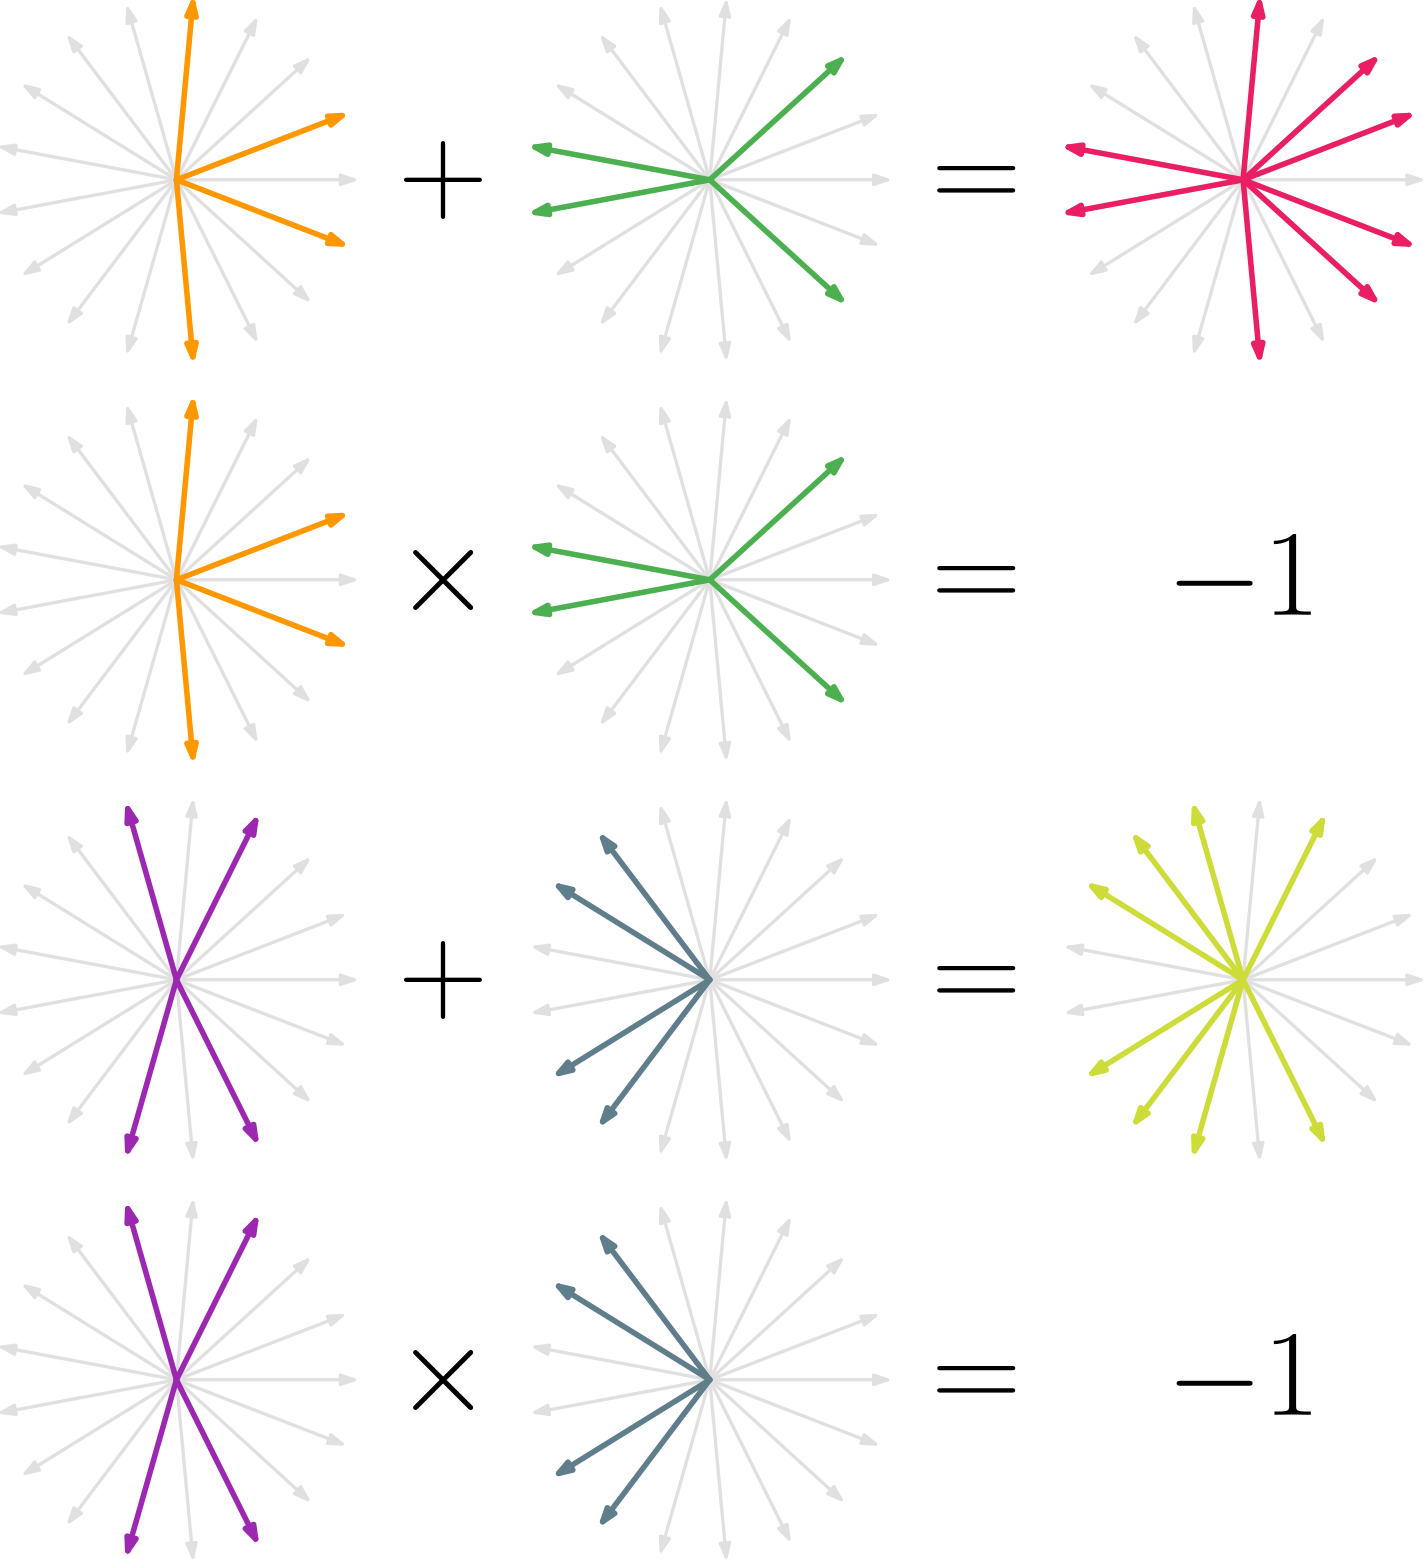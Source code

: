 <?xml version="1.0"?>
<!DOCTYPE ipe SYSTEM "ipe.dtd">
<ipe version="70206" creator="Ipe 7.2.7">
<info created="D:20180614130848" modified="D:20180824135824"/>
<ipestyle name="basic">
<symbol name="arrow/arc(spx)">
<path stroke="sym-stroke" fill="sym-stroke" pen="sym-pen">
0 0 m
-1 0.333 l
-1 -0.333 l
h
</path>
</symbol>
<symbol name="arrow/farc(spx)">
<path stroke="sym-stroke" fill="white" pen="sym-pen">
0 0 m
-1 0.333 l
-1 -0.333 l
h
</path>
</symbol>
<symbol name="arrow/ptarc(spx)">
<path stroke="sym-stroke" fill="sym-stroke" pen="sym-pen">
0 0 m
-1 0.333 l
-0.8 0 l
-1 -0.333 l
h
</path>
</symbol>
<symbol name="arrow/fptarc(spx)">
<path stroke="sym-stroke" fill="white" pen="sym-pen">
0 0 m
-1 0.333 l
-0.8 0 l
-1 -0.333 l
h
</path>
</symbol>
<symbol name="mark/circle(sx)" transformations="translations">
<path fill="sym-stroke">
0.6 0 0 0.6 0 0 e
0.4 0 0 0.4 0 0 e
</path>
</symbol>
<symbol name="mark/disk(sx)" transformations="translations">
<path fill="sym-stroke">
0.6 0 0 0.6 0 0 e
</path>
</symbol>
<symbol name="mark/fdisk(sfx)" transformations="translations">
<group>
<path fill="sym-fill">
0.5 0 0 0.5 0 0 e
</path>
<path fill="sym-stroke" fillrule="eofill">
0.6 0 0 0.6 0 0 e
0.4 0 0 0.4 0 0 e
</path>
</group>
</symbol>
<symbol name="mark/box(sx)" transformations="translations">
<path fill="sym-stroke" fillrule="eofill">
-0.6 -0.6 m
0.6 -0.6 l
0.6 0.6 l
-0.6 0.6 l
h
-0.4 -0.4 m
0.4 -0.4 l
0.4 0.4 l
-0.4 0.4 l
h
</path>
</symbol>
<symbol name="mark/square(sx)" transformations="translations">
<path fill="sym-stroke">
-0.6 -0.6 m
0.6 -0.6 l
0.6 0.6 l
-0.6 0.6 l
h
</path>
</symbol>
<symbol name="mark/fsquare(sfx)" transformations="translations">
<group>
<path fill="sym-fill">
-0.5 -0.5 m
0.5 -0.5 l
0.5 0.5 l
-0.5 0.5 l
h
</path>
<path fill="sym-stroke" fillrule="eofill">
-0.6 -0.6 m
0.6 -0.6 l
0.6 0.6 l
-0.6 0.6 l
h
-0.4 -0.4 m
0.4 -0.4 l
0.4 0.4 l
-0.4 0.4 l
h
</path>
</group>
</symbol>
<symbol name="mark/cross(sx)" transformations="translations">
<group>
<path fill="sym-stroke">
-0.43 -0.57 m
0.57 0.43 l
0.43 0.57 l
-0.57 -0.43 l
h
</path>
<path fill="sym-stroke">
-0.43 0.57 m
0.57 -0.43 l
0.43 -0.57 l
-0.57 0.43 l
h
</path>
</group>
</symbol>
<symbol name="arrow/fnormal(spx)">
<path stroke="sym-stroke" fill="white" pen="sym-pen">
0 0 m
-1 0.333 l
-1 -0.333 l
h
</path>
</symbol>
<symbol name="arrow/pointed(spx)">
<path stroke="sym-stroke" fill="sym-stroke" pen="sym-pen">
0 0 m
-1 0.333 l
-0.8 0 l
-1 -0.333 l
h
</path>
</symbol>
<symbol name="arrow/fpointed(spx)">
<path stroke="sym-stroke" fill="white" pen="sym-pen">
0 0 m
-1 0.333 l
-0.8 0 l
-1 -0.333 l
h
</path>
</symbol>
<symbol name="arrow/linear(spx)">
<path stroke="sym-stroke" pen="sym-pen">
-1 0.333 m
0 0 l
-1 -0.333 l
</path>
</symbol>
<symbol name="arrow/fdouble(spx)">
<path stroke="sym-stroke" fill="white" pen="sym-pen">
0 0 m
-1 0.333 l
-1 -0.333 l
h
-1 0 m
-2 0.333 l
-2 -0.333 l
h
</path>
</symbol>
<symbol name="arrow/double(spx)">
<path stroke="sym-stroke" fill="sym-stroke" pen="sym-pen">
0 0 m
-1 0.333 l
-1 -0.333 l
h
-1 0 m
-2 0.333 l
-2 -0.333 l
h
</path>
</symbol>
<pen name="heavier" value="0.8"/>
<pen name="fat" value="1.2"/>
<pen name="ultrafat" value="2"/>
<symbolsize name="large" value="5"/>
<symbolsize name="small" value="2"/>
<symbolsize name="tiny" value="1.1"/>
<arrowsize name="large" value="10"/>
<arrowsize name="small" value="5"/>
<arrowsize name="tiny" value="3"/>
<color name="red" value="1 0 0"/>
<color name="green" value="0 1 0"/>
<color name="blue" value="0 0 1"/>
<color name="yellow" value="1 1 0"/>
<color name="orange" value="1 0.647 0"/>
<color name="gold" value="1 0.843 0"/>
<color name="purple" value="0.627 0.125 0.941"/>
<color name="gray" value="0.745"/>
<color name="brown" value="0.647 0.165 0.165"/>
<color name="navy" value="0 0 0.502"/>
<color name="pink" value="1 0.753 0.796"/>
<color name="seagreen" value="0.18 0.545 0.341"/>
<color name="turquoise" value="0.251 0.878 0.816"/>
<color name="violet" value="0.933 0.51 0.933"/>
<color name="darkblue" value="0 0 0.545"/>
<color name="darkcyan" value="0 0.545 0.545"/>
<color name="darkgray" value="0.663"/>
<color name="darkgreen" value="0 0.392 0"/>
<color name="darkmagenta" value="0.545 0 0.545"/>
<color name="darkorange" value="1 0.549 0"/>
<color name="darkred" value="0.545 0 0"/>
<color name="lightblue" value="0.678 0.847 0.902"/>
<color name="lightcyan" value="0.878 1 1"/>
<color name="lightgray" value="0.827"/>
<color name="lightgreen" value="0.565 0.933 0.565"/>
<color name="lightyellow" value="1 1 0.878"/>
<dashstyle name="dashed" value="[4] 0"/>
<dashstyle name="dotted" value="[1 3] 0"/>
<dashstyle name="dash dotted" value="[4 2 1 2] 0"/>
<dashstyle name="dash dot dotted" value="[4 2 1 2 1 2] 0"/>
<textsize name="large" value="\large"/>
<textsize name="Large" value="\Large"/>
<textsize name="LARGE" value="\LARGE"/>
<textsize name="huge" value="\huge"/>
<textsize name="Huge" value="\Huge"/>
<textsize name="small" value="\small"/>
<textsize name="footnote" value="\footnotesize"/>
<textsize name="tiny" value="\tiny"/>
<textstyle name="center" begin="\begin{center}" end="\end{center}"/>
<textstyle name="itemize" begin="\begin{itemize}" end="\end{itemize}"/>
<textstyle name="item" begin="\begin{itemize}\item{}" end="\end{itemize}"/>
<gridsize name="4 pts" value="4"/>
<gridsize name="8 pts (~3 mm)" value="8"/>
<gridsize name="16 pts (~6 mm)" value="16"/>
<gridsize name="32 pts (~12 mm)" value="32"/>
<gridsize name="10 pts (~3.5 mm)" value="10"/>
<gridsize name="20 pts (~7 mm)" value="20"/>
<gridsize name="14 pts (~5 mm)" value="14"/>
<gridsize name="28 pts (~10 mm)" value="28"/>
<gridsize name="56 pts (~20 mm)" value="56"/>
<anglesize name="90 deg" value="90"/>
<anglesize name="60 deg" value="60"/>
<anglesize name="45 deg" value="45"/>
<anglesize name="30 deg" value="30"/>
<anglesize name="22.5 deg" value="22.5"/>
<opacity name="10%" value="0.1"/>
<opacity name="30%" value="0.3"/>
<opacity name="50%" value="0.5"/>
<opacity name="75%" value="0.75"/>
<tiling name="falling" angle="-60" step="4" width="1"/>
<tiling name="rising" angle="30" step="4" width="1"/>
</ipestyle>
<page>
<layer name="alpha"/>
<view layers="alpha" active="alpha"/>
<group layer="alpha" matrix="1 0 0 1 48 192">
<path matrix="1 0 0 1 -48 -192" stroke="0.878" pen="fat" cap="1" arrow="normal/small">
128 704 m
192 704 l
</path>
<path matrix="1 0 0 1 -48 -192" stroke="0.878" pen="fat" cap="1" arrow="normal/small">
128 704 m
175.297 747.117 l
</path>
<path matrix="1 0 0 1 -48 -192" stroke="0.878" pen="fat" cap="1" arrow="normal/small">
128 704 m
156.527 761.29 l
</path>
<path matrix="1 0 0 1 -48 -192" stroke="0.878" pen="fat" cap="1" arrow="normal/small">
128 704 m
110.486 765.557 l
</path>
<path matrix="1 0 0 1 -48 -192" stroke="0.878" pen="fat" cap="1" arrow="normal/small">
128 704 m
89.4314 755.073 l
</path>
<path matrix="1 0 0 1 -48 -192" stroke="0.878" pen="fat" cap="1" arrow="normal/small">
128 704 m
73.5861 737.692 l
</path>
<path matrix="1 0 0 1 -48 -192" stroke="0.878" pen="fat" cap="1" arrow="normal/small">
128 704 m
65.0897 715.76 l
</path>
<path matrix="1 0 0 1 -48 -192" stroke="0.878" pen="fat" cap="1" arrow="normal/small">
128 704 m
65.0897 692.24 l
</path>
<path matrix="1 0 0 1 -48 -192" stroke="0.878" pen="fat" cap="1" arrow="normal/small">
128 704 m
73.5861 670.308 l
</path>
<path matrix="1 0 0 1 -48 -192" stroke="0.878" pen="fat" cap="1" arrow="normal/small">
128 704 m
89.4314 652.927 l
</path>
<path matrix="1 0 0 1 -48 -192" stroke="0.878" pen="fat" cap="1" arrow="normal/small">
128 704 m
110.486 642.443 l
</path>
<path matrix="1 0 0 1 -48 -192" stroke="0.878" pen="fat" cap="1" arrow="normal/small">
128 704 m
156.527 646.71 l
</path>
<path matrix="1 0 0 1 -48 -192" stroke="0.878" pen="fat" cap="1" arrow="normal/small">
128 704 m
175.297 660.883 l
</path>
<group>
<path matrix="1 0 0 1 -48 -192" stroke="1 0.596 0" pen="ultrafat" cap="1" arrow="normal/small">
128 704 m
187.678 680.881 l
</path>
<path matrix="1 0 0 1 -48 -192" stroke="1 0.596 0" pen="ultrafat" cap="1" arrow="normal/small">
128 704 m
187.678 727.119 l
</path>
<path matrix="1 0 0 1 -48 -192" stroke="1 0.596 0" pen="ultrafat" cap="1" arrow="normal/small">
128 704 m
133.905 767.727 l
</path>
<path matrix="1 0 0 1 -48 -192" stroke="1 0.596 0" pen="ultrafat" cap="1" arrow="normal/small">
128 704 m
133.905 640.273 l
</path>
</group>
</group>
<group matrix="1 0 0 1 96 192">
<path matrix="1 0 0 1 96 -192" stroke="0.878" pen="fat" cap="1" arrow="normal/small">
128 704 m
192 704 l
</path>
<path matrix="1 0 0 1 96 -192" stroke="0.878" pen="fat" cap="1" arrow="normal/small">
128 704 m
187.678 727.119 l
</path>
<path matrix="1 0 0 1 96 -192" stroke="0.878" pen="fat" cap="1" arrow="normal/small">
128 704 m
156.527 761.29 l
</path>
<path matrix="1 0 0 1 96 -192" stroke="0.878" pen="fat" cap="1" arrow="normal/small">
128 704 m
133.905 767.727 l
</path>
<path matrix="1 0 0 1 96 -192" stroke="0.878" pen="fat" cap="1" arrow="normal/small">
128 704 m
110.486 765.557 l
</path>
<path matrix="1 0 0 1 96 -192" stroke="0.878" pen="fat" cap="1" arrow="normal/small">
128 704 m
89.4314 755.073 l
</path>
<path matrix="1 0 0 1 96 -192" stroke="0.878" pen="fat" cap="1" arrow="normal/small">
128 704 m
73.5861 737.692 l
</path>
<path matrix="1 0 0 1 96 -192" stroke="0.878" pen="fat" cap="1" arrow="normal/small">
128 704 m
73.5861 670.308 l
</path>
<path matrix="1 0 0 1 96 -192" stroke="0.878" pen="fat" cap="1" arrow="normal/small">
128 704 m
89.4314 652.927 l
</path>
<path matrix="1 0 0 1 96 -192" stroke="0.878" pen="fat" cap="1" arrow="normal/small">
128 704 m
110.486 642.443 l
</path>
<path matrix="1 0 0 1 96 -192" stroke="0.878" pen="fat" cap="1" arrow="normal/small">
128 704 m
133.905 640.273 l
</path>
<path matrix="1 0 0 1 96 -192" stroke="0.878" pen="fat" cap="1" arrow="normal/small">
128 704 m
156.527 646.71 l
</path>
<path matrix="1 0 0 1 96 -192" stroke="0.878" pen="fat" cap="1" arrow="normal/small">
128 704 m
187.678 680.881 l
</path>
<group>
<path matrix="1 0 0 1 96 -192" stroke="0.298 0.686 0.314" pen="ultrafat" cap="1" arrow="normal/small">
128 704 m
175.297 747.117 l
</path>
<path matrix="1 0 0 1 96 -192" stroke="0.298 0.686 0.314" pen="ultrafat" cap="1" arrow="normal/small">
128 704 m
65.0897 715.76 l
</path>
<path matrix="1 0 0 1 96 -192" stroke="0.298 0.686 0.314" pen="ultrafat" cap="1" arrow="normal/small">
128 704 m
65.0897 692.24 l
</path>
<path matrix="1 0 0 1 96 -192" stroke="0.298 0.686 0.314" pen="ultrafat" cap="1" arrow="normal/small">
128 704 m
175.297 660.883 l
</path>
</group>
</group>
<group matrix="1 0 0 1 -240 -96">
<path matrix="1 0 0 1 240 -192" stroke="0.878" pen="fat" cap="1" arrow="normal/small">
128 704 m
192 704 l
</path>
<path matrix="1 0 0 1 240 -192" stroke="0.878" pen="fat" cap="1" arrow="normal/small">
128 704 m
187.678 727.119 l
</path>
<path matrix="1 0 0 1 240 -192" stroke="0.878" pen="fat" cap="1" arrow="normal/small">
128 704 m
175.297 747.117 l
</path>
<path matrix="1 0 0 1 240 -192" stroke="0.878" pen="fat" cap="1" arrow="normal/small">
128 704 m
133.905 767.727 l
</path>
<path matrix="1 0 0 1 240 -192" stroke="0.878" pen="fat" cap="1" arrow="normal/small">
128 704 m
89.4314 755.073 l
</path>
<path matrix="1 0 0 1 240 -192" stroke="0.878" pen="fat" cap="1" arrow="normal/small">
128 704 m
73.5861 737.692 l
</path>
<path matrix="1 0 0 1 240 -192" stroke="0.878" pen="fat" cap="1" arrow="normal/small">
128 704 m
65.0897 715.76 l
</path>
<path matrix="1 0 0 1 240 -192" stroke="0.878" pen="fat" cap="1" arrow="normal/small">
128 704 m
65.0897 692.24 l
</path>
<path matrix="1 0 0 1 240 -192" stroke="0.878" pen="fat" cap="1" arrow="normal/small">
128 704 m
73.5861 670.308 l
</path>
<path matrix="1 0 0 1 240 -192" stroke="0.878" pen="fat" cap="1" arrow="normal/small">
128 704 m
89.4314 652.927 l
</path>
<path matrix="1 0 0 1 240 -192" stroke="0.878" pen="fat" cap="1" arrow="normal/small">
128 704 m
133.905 640.273 l
</path>
<path matrix="1 0 0 1 240 -192" stroke="0.878" pen="fat" cap="1" arrow="normal/small">
128 704 m
175.297 660.883 l
</path>
<path matrix="1 0 0 1 240 -192" stroke="0.878" pen="fat" cap="1" arrow="normal/small">
128 704 m
187.678 680.881 l
</path>
<group>
<path matrix="1 0 0 1 240 -192" stroke="0.612 0.153 0.69" pen="ultrafat" cap="1" arrow="normal/small">
128 704 m
156.527 761.29 l
</path>
<path matrix="1 0 0 1 240 -192" stroke="0.612 0.153 0.69" pen="ultrafat" cap="1" arrow="normal/small">
128 704 m
110.486 765.557 l
</path>
<path matrix="1 0 0 1 240 -192" stroke="0.612 0.153 0.69" pen="ultrafat" cap="1" arrow="normal/small">
128 704 m
110.486 642.443 l
</path>
<path matrix="1 0 0 1 240 -192" stroke="0.612 0.153 0.69" pen="ultrafat" cap="1" arrow="normal/small">
128 704 m
156.527 646.71 l
</path>
</group>
</group>
<group matrix="1 0 0 1 -192 -96">
<path matrix="1 0 0 1 384 -192" stroke="0.878" pen="fat" cap="1" arrow="normal/small">
128 704 m
192 704 l
</path>
<path matrix="1 0 0 1 384 -192" stroke="0.878" pen="fat" cap="1" arrow="normal/small">
128 704 m
187.678 727.119 l
</path>
<path matrix="1 0 0 1 384 -192" stroke="0.878" pen="fat" cap="1" arrow="normal/small">
128 704 m
175.297 747.117 l
</path>
<path matrix="1 0 0 1 384 -192" stroke="0.878" pen="fat" cap="1" arrow="normal/small">
128 704 m
156.527 761.29 l
</path>
<path matrix="1 0 0 1 384 -192" stroke="0.878" pen="fat" cap="1" arrow="normal/small">
128 704 m
133.905 767.727 l
</path>
<path matrix="1 0 0 1 384 -192" stroke="0.878" pen="fat" cap="1" arrow="normal/small">
128 704 m
110.486 765.557 l
</path>
<path matrix="1 0 0 1 384 -192" stroke="0.878" pen="fat" cap="1" arrow="normal/small">
128 704 m
65.0897 715.76 l
</path>
<path matrix="1 0 0 1 384 -192" stroke="0.878" pen="fat" cap="1" arrow="normal/small">
128 704 m
65.0897 692.24 l
</path>
<path matrix="1 0 0 1 384 -192" stroke="0.878" pen="fat" cap="1" arrow="normal/small">
128 704 m
110.486 642.443 l
</path>
<path matrix="1 0 0 1 384 -192" stroke="0.878" pen="fat" cap="1" arrow="normal/small">
128 704 m
133.905 640.273 l
</path>
<path matrix="1 0 0 1 384 -192" stroke="0.878" pen="fat" cap="1" arrow="normal/small">
128 704 m
156.527 646.71 l
</path>
<path matrix="1 0 0 1 384 -192" stroke="0.878" pen="fat" cap="1" arrow="normal/small">
128 704 m
175.297 660.883 l
</path>
<path matrix="1 0 0 1 384 -192" stroke="0.878" pen="fat" cap="1" arrow="normal/small">
128 704 m
187.678 680.881 l
</path>
<group>
<path matrix="1 0 0 1 384 -192" stroke="0.376 0.49 0.545" pen="ultrafat" cap="1" arrow="normal/small">
128 704 m
89.4314 755.073 l
</path>
<path matrix="1 0 0 1 384 -192" stroke="0.376 0.49 0.545" pen="ultrafat" cap="1" arrow="normal/small">
128 704 m
73.5861 737.692 l
</path>
<path matrix="1 0 0 1 384 -192" stroke="0.376 0.49 0.545" pen="ultrafat" cap="1" arrow="normal/small">
128 704 m
73.5861 670.308 l
</path>
<path matrix="1 0 0 1 384 -192" stroke="0.376 0.49 0.545" pen="ultrafat" cap="1" arrow="normal/small">
128 704 m
89.4314 652.927 l
</path>
</group>
</group>
<text matrix="1.80764 0 0 1.80764 -168.117 -594.249" pos="208 712" stroke="black" type="label" width="17.843" height="13.97" depth="1.57" valign="baseline" size="Huge" style="math">+</text>
<text matrix="1.80764 0 0 1.80764 23.8834 -594.008" pos="208 712" stroke="black" type="label" width="17.843" height="8.814" depth="0" valign="baseline" size="Huge" style="math">=</text>
<text matrix="1.80764 0 0 1.80764 -169.414 -738.254" pos="208 712" stroke="black" type="label" width="19.279" height="14.465" depth="2.06" valign="baseline" size="Huge" style="math">\times</text>
<text matrix="1.80764 0 0 1.80764 23.8834 -738.008" pos="208 712" stroke="black" type="label" width="17.843" height="8.814" depth="0" valign="baseline" size="Huge" style="math">=</text>
<text matrix="1.80764 0 0 1.80764 108.311 -739.626" pos="208 712" stroke="black" type="label" width="30.647" height="15.984" depth="2.06" valign="baseline" size="Huge" style="math">-1</text>
<text matrix="1.80764 0 0 1.80764 -168.117 -882.249" pos="208 712" stroke="black" type="label" width="17.843" height="13.97" depth="1.57" valign="baseline" size="Huge" style="math">+</text>
<text matrix="1.80764 0 0 1.80764 23.8834 -882.008" pos="208 712" stroke="black" type="label" width="17.843" height="8.814" depth="0" valign="baseline" size="Huge" style="math">=</text>
<group matrix="1 0 0 1 0 -288">
<path matrix="1 0 0 1 384 0" stroke="0.878" pen="fat" cap="1" arrow="normal/small">
128 704 m
192 704 l
</path>
<path matrix="1 0 0 1 384 0" stroke="0.878" pen="fat" cap="1" arrow="normal/small">
128 704 m
187.678 727.119 l
</path>
<path matrix="1 0 0 1 384 0" stroke="0.878" pen="fat" cap="1" arrow="normal/small">
128 704 m
175.297 747.117 l
</path>
<path matrix="1 0 0 1 384 0" stroke="0.878" pen="fat" cap="1" arrow="normal/small">
128 704 m
133.905 767.727 l
</path>
<path matrix="1 0 0 1 384 0" stroke="0.878" pen="fat" cap="1" arrow="normal/small">
128 704 m
65.0897 715.76 l
</path>
<path matrix="1 0 0 1 384 0" stroke="0.878" pen="fat" cap="1" arrow="normal/small">
128 704 m
65.0897 692.24 l
</path>
<path matrix="1 0 0 1 384 0" stroke="0.878" pen="fat" cap="1" arrow="normal/small">
128 704 m
133.905 640.273 l
</path>
<path matrix="1 0 0 1 384 0" stroke="0.878" pen="fat" cap="1" arrow="normal/small">
128 704 m
175.297 660.883 l
</path>
<path matrix="1 0 0 1 384 0" stroke="0.878" pen="fat" cap="1" arrow="normal/small">
128 704 m
187.678 680.881 l
</path>
<group>
<path matrix="1 0 0 1 384 0" stroke="0.804 0.863 0.224" pen="ultrafat" cap="1" arrow="normal/small">
128 704 m
156.527 761.29 l
</path>
<path matrix="1 0 0 1 384 0" stroke="0.804 0.863 0.224" pen="ultrafat" cap="1" arrow="normal/small">
128 704 m
110.486 765.557 l
</path>
<path matrix="1 0 0 1 384 0" stroke="0.804 0.863 0.224" pen="ultrafat" cap="1" arrow="normal/small">
128 704 m
89.4314 755.073 l
</path>
<path matrix="1 0 0 1 384 0" stroke="0.804 0.863 0.224" pen="ultrafat" cap="1" arrow="normal/small">
128 704 m
73.5861 737.692 l
</path>
<path matrix="1 0 0 1 384 0" stroke="0.804 0.863 0.224" pen="ultrafat" cap="1" arrow="normal/small">
128 704 m
73.5861 670.308 l
</path>
<path matrix="1 0 0 1 384 0" stroke="0.804 0.863 0.224" pen="ultrafat" cap="1" arrow="normal/small">
128 704 m
89.4314 652.927 l
</path>
<path matrix="1 0 0 1 384 0" stroke="0.804 0.863 0.224" pen="ultrafat" cap="1" arrow="normal/small">
128 704 m
110.486 642.443 l
</path>
<path matrix="1 0 0 1 384 0" stroke="0.804 0.863 0.224" pen="ultrafat" cap="1" arrow="normal/small">
128 704 m
156.527 646.71 l
</path>
</group>
</group>
<group matrix="1 0 0 1 192 0">
<path matrix="1 0 0 1 192 0" stroke="0.878" pen="fat" cap="1" arrow="normal/small">
128 704 m
192 704 l
</path>
<path matrix="1 0 0 1 192 0" stroke="0.878" pen="fat" cap="1" arrow="normal/small">
128 704 m
156.527 761.29 l
</path>
<path matrix="1 0 0 1 192 0" stroke="0.878" pen="fat" cap="1" arrow="normal/small">
128 704 m
110.486 765.557 l
</path>
<path matrix="1 0 0 1 192 0" stroke="0.878" pen="fat" cap="1" arrow="normal/small">
128 704 m
89.4314 755.073 l
</path>
<path matrix="1 0 0 1 192 0" stroke="0.878" pen="fat" cap="1" arrow="normal/small">
128 704 m
73.5861 737.692 l
</path>
<path matrix="1 0 0 1 192 0" stroke="0.878" pen="fat" cap="1" arrow="normal/small">
128 704 m
73.5861 670.308 l
</path>
<path matrix="1 0 0 1 192 0" stroke="0.878" pen="fat" cap="1" arrow="normal/small">
128 704 m
89.4314 652.927 l
</path>
<path matrix="1 0 0 1 192 0" stroke="0.878" pen="fat" cap="1" arrow="normal/small">
128 704 m
110.486 642.443 l
</path>
<path matrix="1 0 0 1 192 0" stroke="0.878" pen="fat" cap="1" arrow="normal/small">
128 704 m
156.527 646.71 l
</path>
<group>
<path matrix="1 0 0 1 192 0" stroke="0.914 0.118 0.388" pen="ultrafat" cap="1" arrow="normal/small">
128 704 m
187.678 727.119 l
</path>
<path matrix="1 0 0 1 192 0" stroke="0.914 0.118 0.388" pen="ultrafat" cap="1" arrow="normal/small">
128 704 m
175.297 747.117 l
</path>
<path matrix="1 0 0 1 192 0" stroke="0.914 0.118 0.388" pen="ultrafat" cap="1" arrow="normal/small">
128 704 m
133.905 767.727 l
</path>
<path matrix="1 0 0 1 192 0" stroke="0.914 0.118 0.388" pen="ultrafat" cap="1" arrow="normal/small">
128 704 m
65.0897 715.76 l
</path>
<path matrix="1 0 0 1 192 0" stroke="0.914 0.118 0.388" pen="ultrafat" cap="1" arrow="normal/small">
128 704 m
65.0897 692.24 l
</path>
<path matrix="1 0 0 1 192 0" stroke="0.914 0.118 0.388" pen="ultrafat" cap="1" arrow="normal/small">
128 704 m
133.905 640.273 l
</path>
<path matrix="1 0 0 1 192 0" stroke="0.914 0.118 0.388" pen="ultrafat" cap="1" arrow="normal/small">
128 704 m
175.297 660.883 l
</path>
<path matrix="1 0 0 1 192 0" stroke="0.914 0.118 0.388" pen="ultrafat" cap="1" arrow="normal/small">
128 704 m
187.678 680.881 l
</path>
</group>
</group>
<text matrix="1.80764 0 0 1.80764 -169.414 -1026.25" pos="208 712" stroke="black" type="label" width="19.279" height="14.465" depth="2.06" valign="baseline" size="Huge" style="math">\times</text>
<text matrix="1.80764 0 0 1.80764 23.8834 -1026.01" pos="208 712" stroke="black" type="label" width="17.843" height="8.814" depth="0" valign="baseline" size="Huge" style="math">=</text>
<text matrix="1.80764 0 0 1.80764 108.311 -1027.63" pos="208 712" stroke="black" type="label" width="30.647" height="15.984" depth="2.06" valign="baseline" size="Huge" style="math">-1</text>
<group matrix="1 0 0 1 48 48">
<path matrix="1 0 0 1 -48 -192" stroke="0.878" pen="fat" cap="1" arrow="normal/small">
128 704 m
192 704 l
</path>
<path matrix="1 0 0 1 -48 -192" stroke="0.878" pen="fat" cap="1" arrow="normal/small">
128 704 m
175.297 747.117 l
</path>
<path matrix="1 0 0 1 -48 -192" stroke="0.878" pen="fat" cap="1" arrow="normal/small">
128 704 m
156.527 761.29 l
</path>
<path matrix="1 0 0 1 -48 -192" stroke="0.878" pen="fat" cap="1" arrow="normal/small">
128 704 m
110.486 765.557 l
</path>
<path matrix="1 0 0 1 -48 -192" stroke="0.878" pen="fat" cap="1" arrow="normal/small">
128 704 m
89.4314 755.073 l
</path>
<path matrix="1 0 0 1 -48 -192" stroke="0.878" pen="fat" cap="1" arrow="normal/small">
128 704 m
73.5861 737.692 l
</path>
<path matrix="1 0 0 1 -48 -192" stroke="0.878" pen="fat" cap="1" arrow="normal/small">
128 704 m
65.0897 715.76 l
</path>
<path matrix="1 0 0 1 -48 -192" stroke="0.878" pen="fat" cap="1" arrow="normal/small">
128 704 m
65.0897 692.24 l
</path>
<path matrix="1 0 0 1 -48 -192" stroke="0.878" pen="fat" cap="1" arrow="normal/small">
128 704 m
73.5861 670.308 l
</path>
<path matrix="1 0 0 1 -48 -192" stroke="0.878" pen="fat" cap="1" arrow="normal/small">
128 704 m
89.4314 652.927 l
</path>
<path matrix="1 0 0 1 -48 -192" stroke="0.878" pen="fat" cap="1" arrow="normal/small">
128 704 m
110.486 642.443 l
</path>
<path matrix="1 0 0 1 -48 -192" stroke="0.878" pen="fat" cap="1" arrow="normal/small">
128 704 m
156.527 646.71 l
</path>
<path matrix="1 0 0 1 -48 -192" stroke="0.878" pen="fat" cap="1" arrow="normal/small">
128 704 m
175.297 660.883 l
</path>
<group>
<path matrix="1 0 0 1 -48 -192" stroke="1 0.596 0" pen="ultrafat" cap="1" arrow="normal/small">
128 704 m
187.678 680.881 l
</path>
<path matrix="1 0 0 1 -48 -192" stroke="1 0.596 0" pen="ultrafat" cap="1" arrow="normal/small">
128 704 m
187.678 727.119 l
</path>
<path matrix="1 0 0 1 -48 -192" stroke="1 0.596 0" pen="ultrafat" cap="1" arrow="normal/small">
128 704 m
133.905 767.727 l
</path>
<path matrix="1 0 0 1 -48 -192" stroke="1 0.596 0" pen="ultrafat" cap="1" arrow="normal/small">
128 704 m
133.905 640.273 l
</path>
</group>
</group>
<group matrix="1 0 0 1 96 48">
<path matrix="1 0 0 1 96 -192" stroke="0.878" pen="fat" cap="1" arrow="normal/small">
128 704 m
192 704 l
</path>
<path matrix="1 0 0 1 96 -192" stroke="0.878" pen="fat" cap="1" arrow="normal/small">
128 704 m
187.678 727.119 l
</path>
<path matrix="1 0 0 1 96 -192" stroke="0.878" pen="fat" cap="1" arrow="normal/small">
128 704 m
156.527 761.29 l
</path>
<path matrix="1 0 0 1 96 -192" stroke="0.878" pen="fat" cap="1" arrow="normal/small">
128 704 m
133.905 767.727 l
</path>
<path matrix="1 0 0 1 96 -192" stroke="0.878" pen="fat" cap="1" arrow="normal/small">
128 704 m
110.486 765.557 l
</path>
<path matrix="1 0 0 1 96 -192" stroke="0.878" pen="fat" cap="1" arrow="normal/small">
128 704 m
89.4314 755.073 l
</path>
<path matrix="1 0 0 1 96 -192" stroke="0.878" pen="fat" cap="1" arrow="normal/small">
128 704 m
73.5861 737.692 l
</path>
<path matrix="1 0 0 1 96 -192" stroke="0.878" pen="fat" cap="1" arrow="normal/small">
128 704 m
73.5861 670.308 l
</path>
<path matrix="1 0 0 1 96 -192" stroke="0.878" pen="fat" cap="1" arrow="normal/small">
128 704 m
89.4314 652.927 l
</path>
<path matrix="1 0 0 1 96 -192" stroke="0.878" pen="fat" cap="1" arrow="normal/small">
128 704 m
110.486 642.443 l
</path>
<path matrix="1 0 0 1 96 -192" stroke="0.878" pen="fat" cap="1" arrow="normal/small">
128 704 m
133.905 640.273 l
</path>
<path matrix="1 0 0 1 96 -192" stroke="0.878" pen="fat" cap="1" arrow="normal/small">
128 704 m
156.527 646.71 l
</path>
<path matrix="1 0 0 1 96 -192" stroke="0.878" pen="fat" cap="1" arrow="normal/small">
128 704 m
187.678 680.881 l
</path>
<group>
<path matrix="1 0 0 1 96 -192" stroke="0.298 0.686 0.314" pen="ultrafat" cap="1" arrow="normal/small">
128 704 m
175.297 747.117 l
</path>
<path matrix="1 0 0 1 96 -192" stroke="0.298 0.686 0.314" pen="ultrafat" cap="1" arrow="normal/small">
128 704 m
65.0897 715.76 l
</path>
<path matrix="1 0 0 1 96 -192" stroke="0.298 0.686 0.314" pen="ultrafat" cap="1" arrow="normal/small">
128 704 m
65.0897 692.24 l
</path>
<path matrix="1 0 0 1 96 -192" stroke="0.298 0.686 0.314" pen="ultrafat" cap="1" arrow="normal/small">
128 704 m
175.297 660.883 l
</path>
</group>
</group>
<group matrix="1 0 0 1 -240 -240">
<path matrix="1 0 0 1 240 -192" stroke="0.878" pen="fat" cap="1" arrow="normal/small">
128 704 m
192 704 l
</path>
<path matrix="1 0 0 1 240 -192" stroke="0.878" pen="fat" cap="1" arrow="normal/small">
128 704 m
187.678 727.119 l
</path>
<path matrix="1 0 0 1 240 -192" stroke="0.878" pen="fat" cap="1" arrow="normal/small">
128 704 m
175.297 747.117 l
</path>
<path matrix="1 0 0 1 240 -192" stroke="0.878" pen="fat" cap="1" arrow="normal/small">
128 704 m
133.905 767.727 l
</path>
<path matrix="1 0 0 1 240 -192" stroke="0.878" pen="fat" cap="1" arrow="normal/small">
128 704 m
89.4314 755.073 l
</path>
<path matrix="1 0 0 1 240 -192" stroke="0.878" pen="fat" cap="1" arrow="normal/small">
128 704 m
73.5861 737.692 l
</path>
<path matrix="1 0 0 1 240 -192" stroke="0.878" pen="fat" cap="1" arrow="normal/small">
128 704 m
65.0897 715.76 l
</path>
<path matrix="1 0 0 1 240 -192" stroke="0.878" pen="fat" cap="1" arrow="normal/small">
128 704 m
65.0897 692.24 l
</path>
<path matrix="1 0 0 1 240 -192" stroke="0.878" pen="fat" cap="1" arrow="normal/small">
128 704 m
73.5861 670.308 l
</path>
<path matrix="1 0 0 1 240 -192" stroke="0.878" pen="fat" cap="1" arrow="normal/small">
128 704 m
89.4314 652.927 l
</path>
<path matrix="1 0 0 1 240 -192" stroke="0.878" pen="fat" cap="1" arrow="normal/small">
128 704 m
133.905 640.273 l
</path>
<path matrix="1 0 0 1 240 -192" stroke="0.878" pen="fat" cap="1" arrow="normal/small">
128 704 m
175.297 660.883 l
</path>
<path matrix="1 0 0 1 240 -192" stroke="0.878" pen="fat" cap="1" arrow="normal/small">
128 704 m
187.678 680.881 l
</path>
<group>
<path matrix="1 0 0 1 240 -192" stroke="0.612 0.153 0.69" pen="ultrafat" cap="1" arrow="normal/small">
128 704 m
156.527 761.29 l
</path>
<path matrix="1 0 0 1 240 -192" stroke="0.612 0.153 0.69" pen="ultrafat" cap="1" arrow="normal/small">
128 704 m
110.486 765.557 l
</path>
<path matrix="1 0 0 1 240 -192" stroke="0.612 0.153 0.69" pen="ultrafat" cap="1" arrow="normal/small">
128 704 m
110.486 642.443 l
</path>
<path matrix="1 0 0 1 240 -192" stroke="0.612 0.153 0.69" pen="ultrafat" cap="1" arrow="normal/small">
128 704 m
156.527 646.71 l
</path>
</group>
</group>
<group matrix="1 0 0 1 -192 -240">
<path matrix="1 0 0 1 384 -192" stroke="0.878" pen="fat" cap="1" arrow="normal/small">
128 704 m
192 704 l
</path>
<path matrix="1 0 0 1 384 -192" stroke="0.878" pen="fat" cap="1" arrow="normal/small">
128 704 m
187.678 727.119 l
</path>
<path matrix="1 0 0 1 384 -192" stroke="0.878" pen="fat" cap="1" arrow="normal/small">
128 704 m
175.297 747.117 l
</path>
<path matrix="1 0 0 1 384 -192" stroke="0.878" pen="fat" cap="1" arrow="normal/small">
128 704 m
156.527 761.29 l
</path>
<path matrix="1 0 0 1 384 -192" stroke="0.878" pen="fat" cap="1" arrow="normal/small">
128 704 m
133.905 767.727 l
</path>
<path matrix="1 0 0 1 384 -192" stroke="0.878" pen="fat" cap="1" arrow="normal/small">
128 704 m
110.486 765.557 l
</path>
<path matrix="1 0 0 1 384 -192" stroke="0.878" pen="fat" cap="1" arrow="normal/small">
128 704 m
65.0897 715.76 l
</path>
<path matrix="1 0 0 1 384 -192" stroke="0.878" pen="fat" cap="1" arrow="normal/small">
128 704 m
65.0897 692.24 l
</path>
<path matrix="1 0 0 1 384 -192" stroke="0.878" pen="fat" cap="1" arrow="normal/small">
128 704 m
110.486 642.443 l
</path>
<path matrix="1 0 0 1 384 -192" stroke="0.878" pen="fat" cap="1" arrow="normal/small">
128 704 m
133.905 640.273 l
</path>
<path matrix="1 0 0 1 384 -192" stroke="0.878" pen="fat" cap="1" arrow="normal/small">
128 704 m
156.527 646.71 l
</path>
<path matrix="1 0 0 1 384 -192" stroke="0.878" pen="fat" cap="1" arrow="normal/small">
128 704 m
175.297 660.883 l
</path>
<path matrix="1 0 0 1 384 -192" stroke="0.878" pen="fat" cap="1" arrow="normal/small">
128 704 m
187.678 680.881 l
</path>
<group>
<path matrix="1 0 0 1 384 -192" stroke="0.376 0.49 0.545" pen="ultrafat" cap="1" arrow="normal/small">
128 704 m
89.4314 755.073 l
</path>
<path matrix="1 0 0 1 384 -192" stroke="0.376 0.49 0.545" pen="ultrafat" cap="1" arrow="normal/small">
128 704 m
73.5861 737.692 l
</path>
<path matrix="1 0 0 1 384 -192" stroke="0.376 0.49 0.545" pen="ultrafat" cap="1" arrow="normal/small">
128 704 m
73.5861 670.308 l
</path>
<path matrix="1 0 0 1 384 -192" stroke="0.376 0.49 0.545" pen="ultrafat" cap="1" arrow="normal/small">
128 704 m
89.4314 652.927 l
</path>
</group>
</group>
</page>
</ipe>
